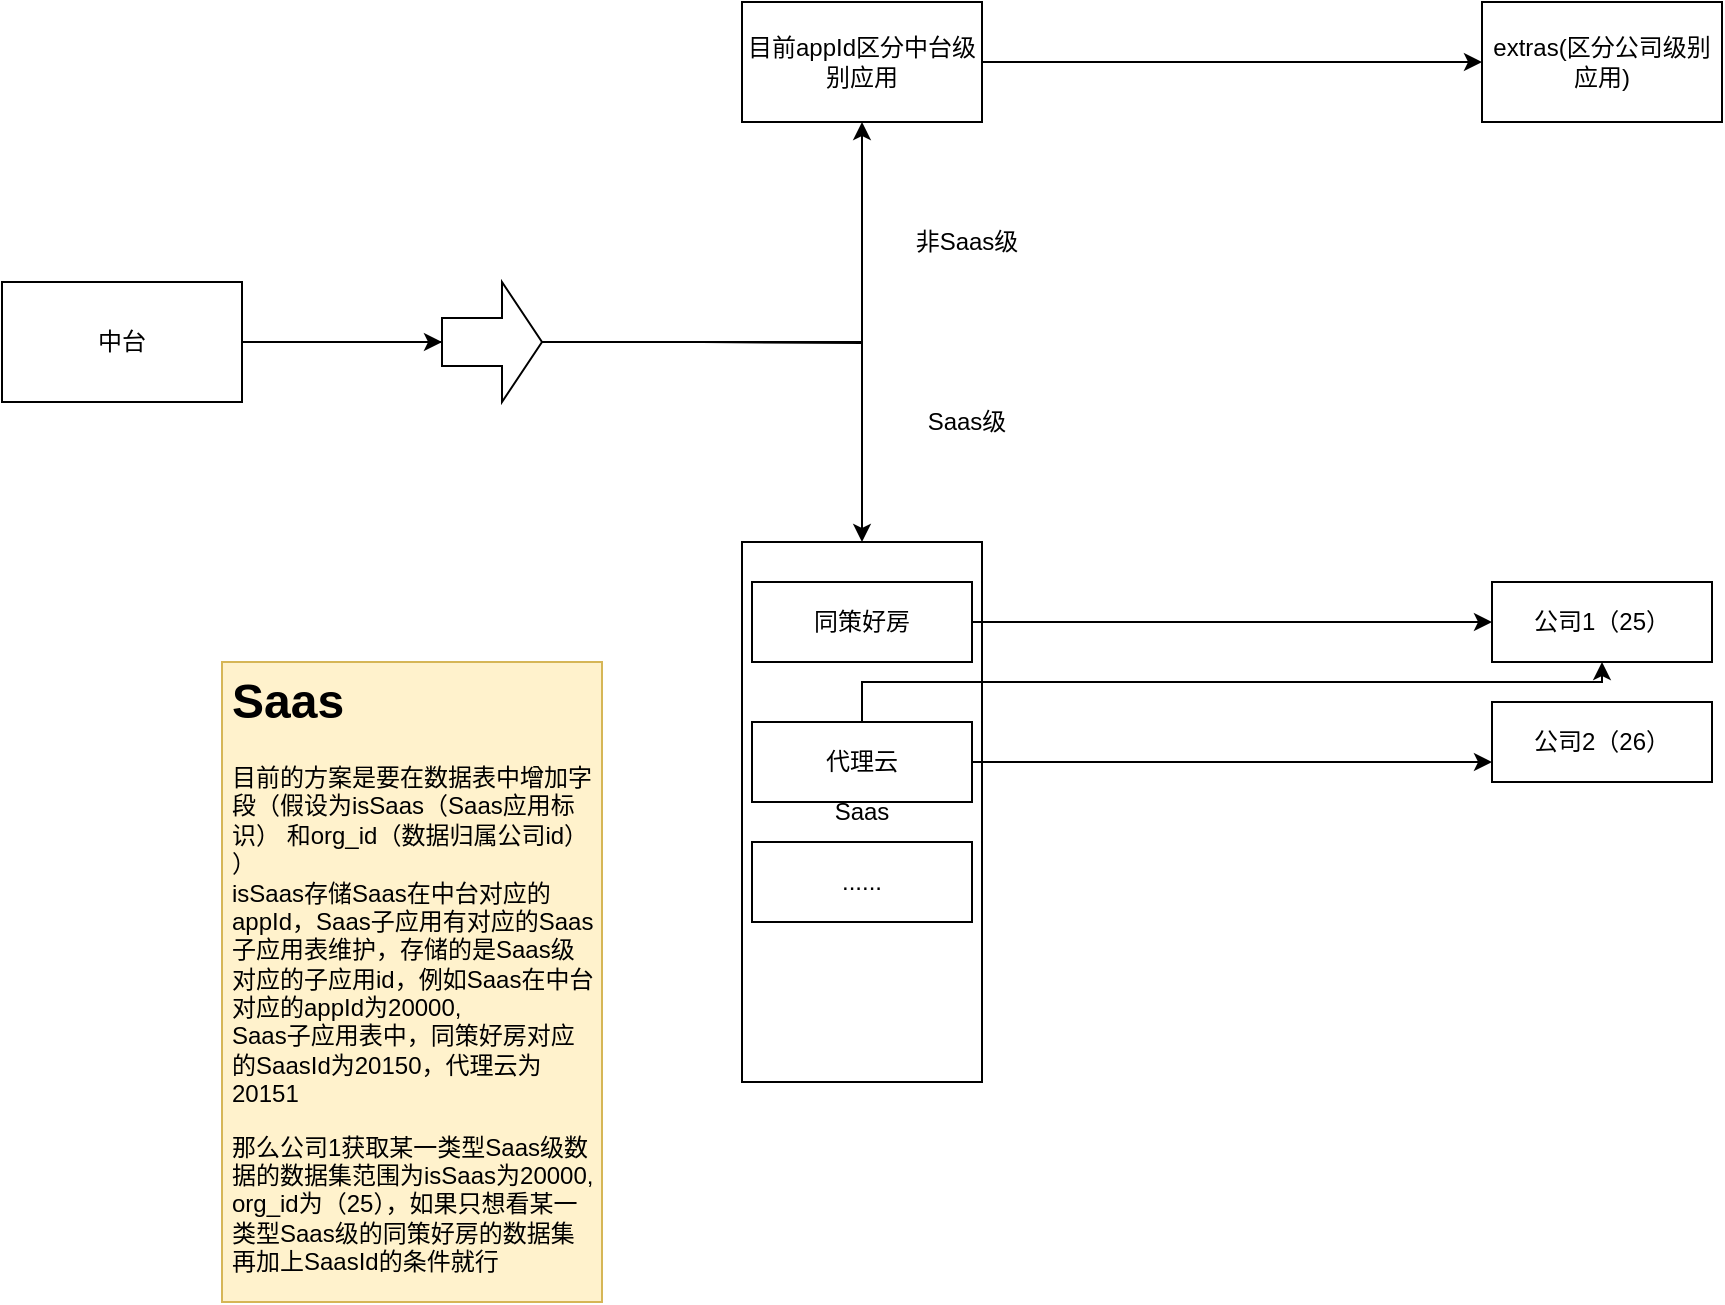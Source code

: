 <mxfile version="14.6.3" type="github">
  <diagram id="H76vDgXofInhfUhEfbmT" name="第 1 页">
    <mxGraphModel dx="2249" dy="762" grid="1" gridSize="10" guides="1" tooltips="1" connect="1" arrows="1" fold="1" page="1" pageScale="1" pageWidth="827" pageHeight="1169" math="0" shadow="0">
      <root>
        <mxCell id="0" />
        <mxCell id="1" parent="0" />
        <mxCell id="2rwgS_m5zZUWEBRaqtLQ-18" value="" style="edgeStyle=orthogonalEdgeStyle;rounded=0;orthogonalLoop=1;jettySize=auto;html=1;" edge="1" parent="1" source="2rwgS_m5zZUWEBRaqtLQ-1" target="2rwgS_m5zZUWEBRaqtLQ-17">
          <mxGeometry relative="1" as="geometry" />
        </mxCell>
        <mxCell id="2rwgS_m5zZUWEBRaqtLQ-1" value="中台" style="rounded=0;whiteSpace=wrap;html=1;" vertex="1" parent="1">
          <mxGeometry x="-10" y="180" width="120" height="60" as="geometry" />
        </mxCell>
        <mxCell id="2rwgS_m5zZUWEBRaqtLQ-5" value="" style="edgeStyle=orthogonalEdgeStyle;rounded=0;orthogonalLoop=1;jettySize=auto;html=1;" edge="1" parent="1" target="2rwgS_m5zZUWEBRaqtLQ-4">
          <mxGeometry relative="1" as="geometry">
            <mxPoint x="340" y="210" as="sourcePoint" />
          </mxGeometry>
        </mxCell>
        <mxCell id="2rwgS_m5zZUWEBRaqtLQ-7" value="" style="edgeStyle=orthogonalEdgeStyle;rounded=0;orthogonalLoop=1;jettySize=auto;html=1;" edge="1" parent="1" target="2rwgS_m5zZUWEBRaqtLQ-6">
          <mxGeometry relative="1" as="geometry">
            <mxPoint x="200" y="210" as="sourcePoint" />
            <Array as="points">
              <mxPoint x="420" y="210" />
            </Array>
          </mxGeometry>
        </mxCell>
        <mxCell id="2rwgS_m5zZUWEBRaqtLQ-13" value="" style="edgeStyle=orthogonalEdgeStyle;rounded=0;orthogonalLoop=1;jettySize=auto;html=1;" edge="1" parent="1" source="2rwgS_m5zZUWEBRaqtLQ-4" target="2rwgS_m5zZUWEBRaqtLQ-12">
          <mxGeometry relative="1" as="geometry" />
        </mxCell>
        <mxCell id="2rwgS_m5zZUWEBRaqtLQ-4" value="目前appId区分中台级别应用" style="rounded=0;whiteSpace=wrap;html=1;" vertex="1" parent="1">
          <mxGeometry x="360" y="40" width="120" height="60" as="geometry" />
        </mxCell>
        <mxCell id="2rwgS_m5zZUWEBRaqtLQ-6" value="Saas" style="rounded=0;whiteSpace=wrap;html=1;" vertex="1" parent="1">
          <mxGeometry x="360" y="310" width="120" height="270" as="geometry" />
        </mxCell>
        <mxCell id="2rwgS_m5zZUWEBRaqtLQ-15" value="" style="edgeStyle=orthogonalEdgeStyle;rounded=0;orthogonalLoop=1;jettySize=auto;html=1;" edge="1" parent="1" source="2rwgS_m5zZUWEBRaqtLQ-8" target="2rwgS_m5zZUWEBRaqtLQ-14">
          <mxGeometry relative="1" as="geometry" />
        </mxCell>
        <mxCell id="2rwgS_m5zZUWEBRaqtLQ-8" value="同策好房" style="rounded=0;whiteSpace=wrap;html=1;" vertex="1" parent="1">
          <mxGeometry x="365" y="330" width="110" height="40" as="geometry" />
        </mxCell>
        <mxCell id="2rwgS_m5zZUWEBRaqtLQ-16" style="edgeStyle=orthogonalEdgeStyle;rounded=0;orthogonalLoop=1;jettySize=auto;html=1;" edge="1" parent="1" source="2rwgS_m5zZUWEBRaqtLQ-9" target="2rwgS_m5zZUWEBRaqtLQ-14">
          <mxGeometry relative="1" as="geometry">
            <Array as="points">
              <mxPoint x="420" y="380" />
              <mxPoint x="790" y="380" />
            </Array>
          </mxGeometry>
        </mxCell>
        <mxCell id="2rwgS_m5zZUWEBRaqtLQ-26" style="edgeStyle=orthogonalEdgeStyle;rounded=0;orthogonalLoop=1;jettySize=auto;html=1;entryX=0;entryY=0.75;entryDx=0;entryDy=0;" edge="1" parent="1" source="2rwgS_m5zZUWEBRaqtLQ-9" target="2rwgS_m5zZUWEBRaqtLQ-25">
          <mxGeometry relative="1" as="geometry" />
        </mxCell>
        <mxCell id="2rwgS_m5zZUWEBRaqtLQ-9" value="代理云" style="rounded=0;whiteSpace=wrap;html=1;" vertex="1" parent="1">
          <mxGeometry x="365" y="400" width="110" height="40" as="geometry" />
        </mxCell>
        <mxCell id="2rwgS_m5zZUWEBRaqtLQ-11" value="......" style="rounded=0;whiteSpace=wrap;html=1;" vertex="1" parent="1">
          <mxGeometry x="365" y="460" width="110" height="40" as="geometry" />
        </mxCell>
        <mxCell id="2rwgS_m5zZUWEBRaqtLQ-12" value="extras(区分公司级别应用)" style="rounded=0;whiteSpace=wrap;html=1;" vertex="1" parent="1">
          <mxGeometry x="730" y="40" width="120" height="60" as="geometry" />
        </mxCell>
        <mxCell id="2rwgS_m5zZUWEBRaqtLQ-14" value="公司1（25）" style="rounded=0;whiteSpace=wrap;html=1;" vertex="1" parent="1">
          <mxGeometry x="735" y="330" width="110" height="40" as="geometry" />
        </mxCell>
        <mxCell id="2rwgS_m5zZUWEBRaqtLQ-17" value="" style="shape=singleArrow;whiteSpace=wrap;html=1;arrowWidth=0.4;arrowSize=0.4;rounded=0;" vertex="1" parent="1">
          <mxGeometry x="210" y="180" width="50" height="60" as="geometry" />
        </mxCell>
        <mxCell id="2rwgS_m5zZUWEBRaqtLQ-21" value="非Saas级" style="text;html=1;strokeColor=none;fillColor=none;align=center;verticalAlign=middle;whiteSpace=wrap;rounded=0;" vertex="1" parent="1">
          <mxGeometry x="435" y="150" width="75" height="20" as="geometry" />
        </mxCell>
        <mxCell id="2rwgS_m5zZUWEBRaqtLQ-22" value="Saas级" style="text;html=1;strokeColor=none;fillColor=none;align=center;verticalAlign=middle;whiteSpace=wrap;rounded=0;" vertex="1" parent="1">
          <mxGeometry x="435" y="240" width="75" height="20" as="geometry" />
        </mxCell>
        <mxCell id="2rwgS_m5zZUWEBRaqtLQ-24" value="&lt;h1&gt;Saas&lt;/h1&gt;&lt;span style=&quot;text-align: center&quot;&gt;目前的方案是要在数据表中增加字段（假设为isSaas（Saas应用标识） 和org_id&lt;/span&gt;&lt;span style=&quot;text-align: center&quot;&gt;（数据归属公司id）&lt;/span&gt;&lt;span style=&quot;text-align: center&quot;&gt;&lt;br&gt;）&lt;br&gt;&lt;/span&gt;&lt;span style=&quot;text-align: center&quot;&gt;isSaas存储&lt;/span&gt;&lt;span style=&quot;text-align: center&quot;&gt;Saas在中台对应的appId，Saas子应用有对应的Saas子应用表维护，存储的是Saas级对应的子应用id，例如Saas在中台对应的appId为20000,&lt;/span&gt;&lt;span style=&quot;text-align: center&quot;&gt;&lt;br&gt;&lt;/span&gt;&lt;span style=&quot;text-align: center&quot;&gt;Saas子应用表中，&lt;/span&gt;&lt;span style=&quot;text-align: center&quot;&gt;同策好房对应的&lt;/span&gt;&lt;span style=&quot;text-align: center&quot;&gt;SaasId&lt;/span&gt;&lt;span style=&quot;text-align: center&quot;&gt;为20150，代理云为20151&lt;/span&gt;&lt;span style=&quot;text-align: center&quot;&gt;&lt;br&gt;&lt;/span&gt;&lt;p&gt;&lt;span style=&quot;text-align: center&quot;&gt;那么公司1获取某一类型Saas级数据的数据集范围为isSaas为20000, org_id为（25），如果只想看某一类型Saas级的同策好房的数据集再加上SaasId的条件就行&lt;/span&gt;&lt;/p&gt;" style="text;html=1;strokeColor=#d6b656;fillColor=#fff2cc;spacing=5;spacingTop=-20;whiteSpace=wrap;overflow=hidden;rounded=0;" vertex="1" parent="1">
          <mxGeometry x="100" y="370" width="190" height="320" as="geometry" />
        </mxCell>
        <mxCell id="2rwgS_m5zZUWEBRaqtLQ-25" value="公司2（26）" style="rounded=0;whiteSpace=wrap;html=1;" vertex="1" parent="1">
          <mxGeometry x="735" y="390" width="110" height="40" as="geometry" />
        </mxCell>
      </root>
    </mxGraphModel>
  </diagram>
</mxfile>
